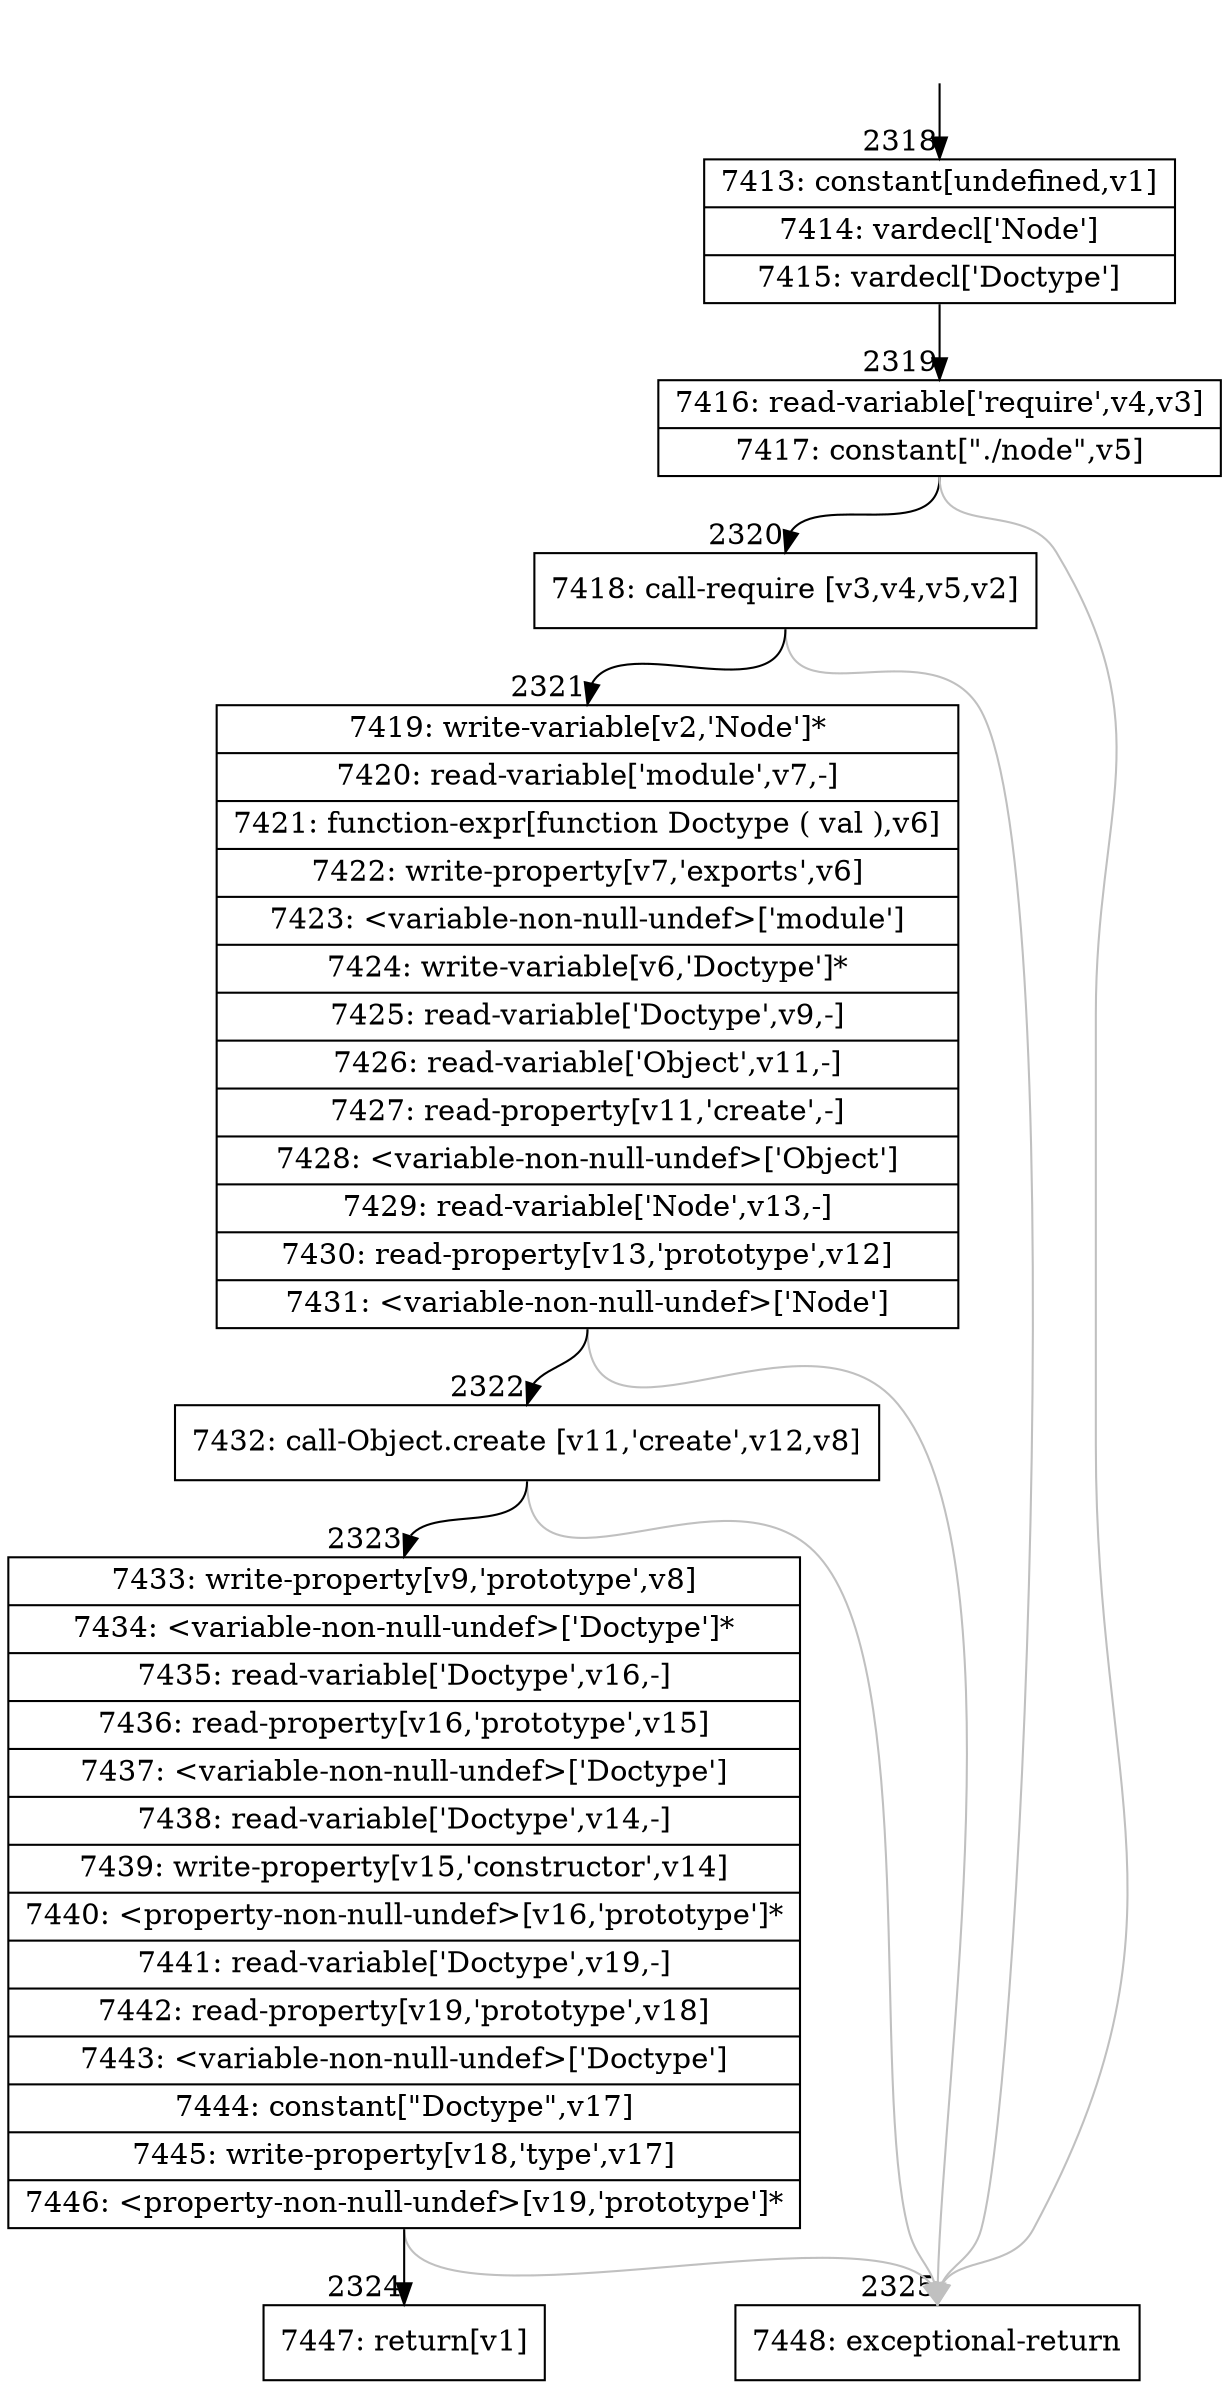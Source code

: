 digraph {
rankdir="TD"
BB_entry130[shape=none,label=""];
BB_entry130 -> BB2318 [tailport=s, headport=n, headlabel="    2318"]
BB2318 [shape=record label="{7413: constant[undefined,v1]|7414: vardecl['Node']|7415: vardecl['Doctype']}" ] 
BB2318 -> BB2319 [tailport=s, headport=n, headlabel="      2319"]
BB2319 [shape=record label="{7416: read-variable['require',v4,v3]|7417: constant[\"./node\",v5]}" ] 
BB2319 -> BB2320 [tailport=s, headport=n, headlabel="      2320"]
BB2319 -> BB2325 [tailport=s, headport=n, color=gray, headlabel="      2325"]
BB2320 [shape=record label="{7418: call-require [v3,v4,v5,v2]}" ] 
BB2320 -> BB2321 [tailport=s, headport=n, headlabel="      2321"]
BB2320 -> BB2325 [tailport=s, headport=n, color=gray]
BB2321 [shape=record label="{7419: write-variable[v2,'Node']*|7420: read-variable['module',v7,-]|7421: function-expr[function Doctype ( val ),v6]|7422: write-property[v7,'exports',v6]|7423: \<variable-non-null-undef\>['module']|7424: write-variable[v6,'Doctype']*|7425: read-variable['Doctype',v9,-]|7426: read-variable['Object',v11,-]|7427: read-property[v11,'create',-]|7428: \<variable-non-null-undef\>['Object']|7429: read-variable['Node',v13,-]|7430: read-property[v13,'prototype',v12]|7431: \<variable-non-null-undef\>['Node']}" ] 
BB2321 -> BB2322 [tailport=s, headport=n, headlabel="      2322"]
BB2321 -> BB2325 [tailport=s, headport=n, color=gray]
BB2322 [shape=record label="{7432: call-Object.create [v11,'create',v12,v8]}" ] 
BB2322 -> BB2323 [tailport=s, headport=n, headlabel="      2323"]
BB2322 -> BB2325 [tailport=s, headport=n, color=gray]
BB2323 [shape=record label="{7433: write-property[v9,'prototype',v8]|7434: \<variable-non-null-undef\>['Doctype']*|7435: read-variable['Doctype',v16,-]|7436: read-property[v16,'prototype',v15]|7437: \<variable-non-null-undef\>['Doctype']|7438: read-variable['Doctype',v14,-]|7439: write-property[v15,'constructor',v14]|7440: \<property-non-null-undef\>[v16,'prototype']*|7441: read-variable['Doctype',v19,-]|7442: read-property[v19,'prototype',v18]|7443: \<variable-non-null-undef\>['Doctype']|7444: constant[\"Doctype\",v17]|7445: write-property[v18,'type',v17]|7446: \<property-non-null-undef\>[v19,'prototype']*}" ] 
BB2323 -> BB2324 [tailport=s, headport=n, headlabel="      2324"]
BB2323 -> BB2325 [tailport=s, headport=n, color=gray]
BB2324 [shape=record label="{7447: return[v1]}" ] 
BB2325 [shape=record label="{7448: exceptional-return}" ] 
//#$~ 2460
}

